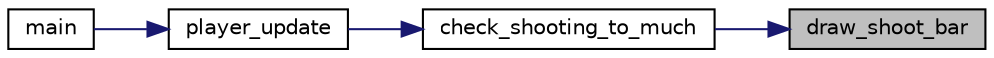 digraph "draw_shoot_bar"
{
 // LATEX_PDF_SIZE
  edge [fontname="Helvetica",fontsize="10",labelfontname="Helvetica",labelfontsize="10"];
  node [fontname="Helvetica",fontsize="10",shape=record];
  rankdir="RL";
  Node1 [label="draw_shoot_bar",height=0.2,width=0.4,color="black", fillcolor="grey75", style="filled", fontcolor="black",tooltip="draw the shoot bar if player shooting too much"];
  Node1 -> Node2 [dir="back",color="midnightblue",fontsize="10",style="solid",fontname="Helvetica"];
  Node2 [label="check_shooting_to_much",height=0.2,width=0.4,color="black", fillcolor="white", style="filled",URL="$player__controller_8c.html#aeebc6bb4f4ffef292cf1702cc5fe4650",tooltip="Function that check if the player is shooting too much."];
  Node2 -> Node3 [dir="back",color="midnightblue",fontsize="10",style="solid",fontname="Helvetica"];
  Node3 [label="player_update",height=0.2,width=0.4,color="black", fillcolor="white", style="filled",URL="$player__controller_8h.html#a53910d2be856df7fe69f5b37f707e338",tooltip="Function that manage the player and draw it."];
  Node3 -> Node4 [dir="back",color="midnightblue",fontsize="10",style="solid",fontname="Helvetica"];
  Node4 [label="main",height=0.2,width=0.4,color="black", fillcolor="white", style="filled",URL="$main_8c.html#abf9e6b7e6f15df4b525a2e7705ba3089",tooltip="Main function of the project contain the game loop."];
}
